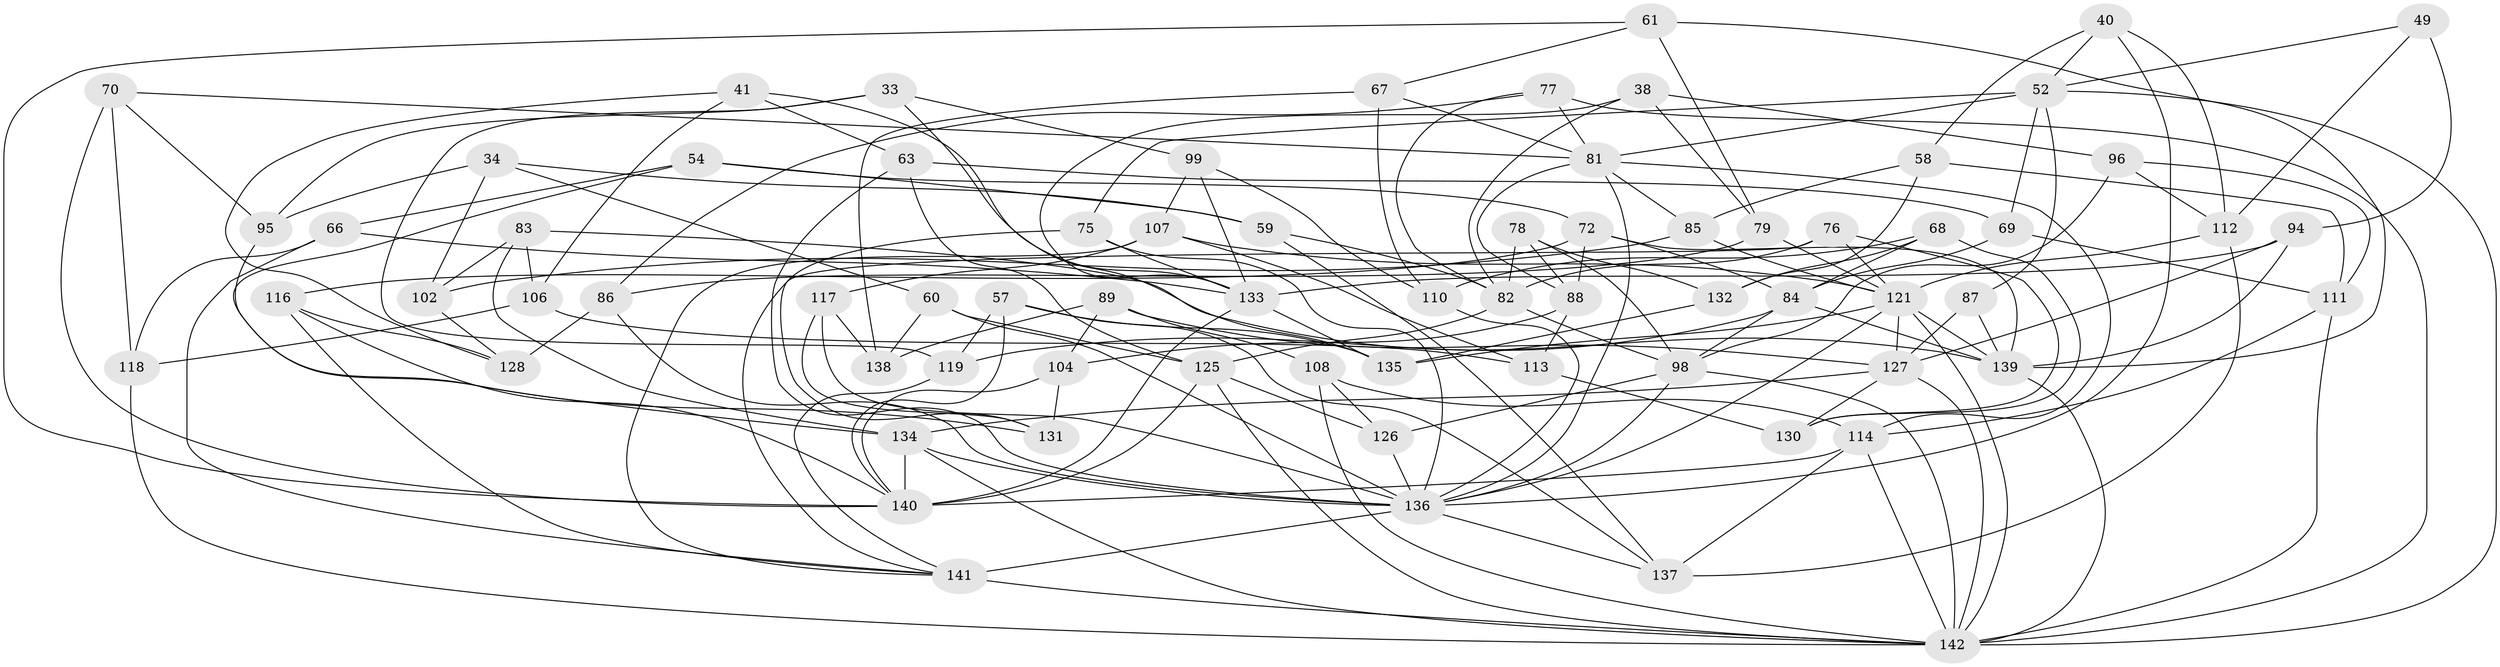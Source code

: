 // original degree distribution, {4: 1.0}
// Generated by graph-tools (version 1.1) at 2025/56/03/09/25 04:56:25]
// undirected, 71 vertices, 177 edges
graph export_dot {
graph [start="1"]
  node [color=gray90,style=filled];
  33;
  34;
  38;
  40;
  41;
  49;
  52 [super="+11+28"];
  54;
  57;
  58;
  59;
  60;
  61;
  63;
  66;
  67;
  68;
  69;
  70;
  72 [super="+16"];
  75 [super="+48"];
  76;
  77;
  78 [super="+32"];
  79 [super="+36"];
  81 [super="+42"];
  82 [super="+74"];
  83;
  84 [super="+53+29"];
  85;
  86;
  87;
  88 [super="+22"];
  89;
  94;
  95;
  96 [super="+73"];
  98 [super="+27+56"];
  99;
  102;
  104;
  106;
  107 [super="+18"];
  108;
  110;
  111 [super="+92"];
  112 [super="+9+43"];
  113;
  114 [super="+30"];
  116;
  117;
  118;
  119;
  121 [super="+1+100+115+50"];
  125 [super="+124+37"];
  126;
  127 [super="+105"];
  128;
  130;
  131;
  132;
  133 [super="+123"];
  134 [super="+97"];
  135 [super="+93"];
  136 [super="+2+62+8+35+120+71"];
  137 [super="+109"];
  138;
  139 [super="+20+45"];
  140 [super="+80+129"];
  141 [super="+26+51+90"];
  142 [super="+24+64+122"];
  33 -- 119;
  33 -- 95;
  33 -- 99;
  33 -- 135;
  34 -- 60;
  34 -- 95;
  34 -- 59;
  34 -- 102;
  38 -- 82;
  38 -- 79;
  38 -- 96;
  38 -- 133;
  40 -- 58;
  40 -- 136;
  40 -- 52;
  40 -- 112;
  41 -- 128;
  41 -- 63;
  41 -- 106;
  41 -- 133;
  49 -- 94;
  49 -- 112 [weight=2];
  49 -- 52;
  52 -- 75 [weight=2];
  52 -- 69;
  52 -- 142;
  52 -- 87;
  52 -- 81;
  54 -- 59;
  54 -- 66;
  54 -- 72;
  54 -- 134;
  57 -- 119;
  57 -- 137;
  57 -- 135;
  57 -- 140;
  58 -- 111;
  58 -- 85;
  58 -- 132;
  59 -- 82;
  59 -- 137;
  60 -- 138;
  60 -- 136;
  60 -- 125;
  61 -- 67;
  61 -- 79;
  61 -- 140;
  61 -- 139;
  63 -- 69;
  63 -- 136;
  63 -- 125;
  66 -- 133;
  66 -- 118;
  66 -- 141;
  67 -- 81;
  67 -- 138;
  67 -- 110;
  68 -- 110;
  68 -- 130;
  68 -- 132;
  68 -- 84;
  69 -- 111;
  69 -- 84;
  70 -- 95;
  70 -- 118;
  70 -- 140;
  70 -- 81;
  72 -- 88;
  72 -- 116;
  72 -- 84 [weight=2];
  72 -- 139;
  75 -- 136 [weight=2];
  75 -- 131;
  75 -- 133;
  76 -- 130;
  76 -- 141;
  76 -- 121;
  76 -- 82;
  77 -- 86;
  77 -- 81;
  77 -- 82;
  77 -- 142;
  78 -- 88 [weight=2];
  78 -- 132;
  78 -- 98;
  78 -- 82 [weight=2];
  79 -- 86;
  79 -- 121 [weight=3];
  81 -- 114;
  81 -- 136;
  81 -- 85;
  81 -- 88;
  82 -- 98 [weight=2];
  82 -- 125 [weight=2];
  83 -- 102;
  83 -- 106;
  83 -- 139;
  83 -- 134;
  84 -- 119;
  84 -- 98 [weight=2];
  84 -- 139;
  85 -- 102;
  85 -- 121;
  86 -- 136;
  86 -- 128;
  87 -- 127;
  87 -- 139 [weight=2];
  88 -- 104;
  88 -- 113;
  89 -- 104;
  89 -- 138;
  89 -- 108;
  89 -- 127;
  94 -- 127;
  94 -- 133;
  94 -- 139;
  95 -- 131;
  96 -- 98 [weight=2];
  96 -- 112;
  96 -- 111 [weight=2];
  98 -- 136;
  98 -- 126;
  98 -- 142 [weight=3];
  99 -- 110;
  99 -- 107;
  99 -- 133;
  102 -- 128;
  104 -- 131;
  104 -- 140;
  106 -- 118;
  106 -- 113;
  107 -- 117;
  107 -- 121 [weight=2];
  107 -- 113;
  107 -- 141;
  108 -- 114;
  108 -- 126;
  108 -- 142;
  110 -- 136;
  111 -- 114;
  111 -- 142;
  112 -- 137 [weight=2];
  112 -- 121 [weight=2];
  113 -- 130;
  114 -- 137;
  114 -- 140;
  114 -- 142;
  116 -- 128;
  116 -- 140;
  116 -- 141;
  117 -- 138;
  117 -- 131;
  117 -- 136;
  118 -- 142;
  119 -- 141;
  121 -- 136 [weight=3];
  121 -- 135 [weight=3];
  121 -- 139 [weight=2];
  121 -- 142;
  121 -- 127 [weight=2];
  125 -- 140 [weight=2];
  125 -- 126;
  125 -- 142;
  126 -- 136;
  127 -- 142 [weight=2];
  127 -- 130;
  127 -- 134 [weight=2];
  132 -- 135;
  133 -- 135 [weight=2];
  133 -- 140 [weight=2];
  134 -- 140 [weight=2];
  134 -- 136 [weight=2];
  134 -- 142 [weight=2];
  136 -- 141 [weight=3];
  136 -- 137;
  139 -- 142;
  141 -- 142 [weight=2];
}
